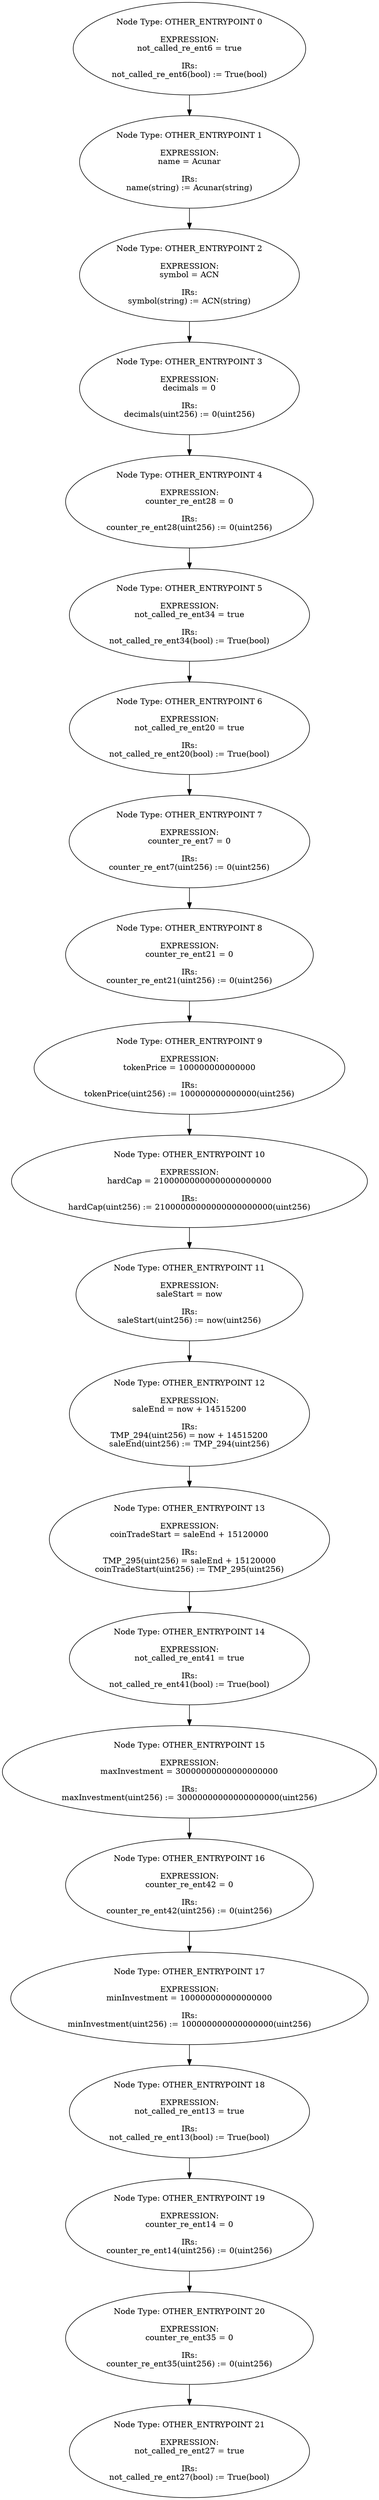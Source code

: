 digraph{
0[label="Node Type: OTHER_ENTRYPOINT 0

EXPRESSION:
not_called_re_ent6 = true

IRs:
not_called_re_ent6(bool) := True(bool)"];
0->1;
1[label="Node Type: OTHER_ENTRYPOINT 1

EXPRESSION:
name = Acunar

IRs:
name(string) := Acunar(string)"];
1->2;
2[label="Node Type: OTHER_ENTRYPOINT 2

EXPRESSION:
symbol = ACN

IRs:
symbol(string) := ACN(string)"];
2->3;
3[label="Node Type: OTHER_ENTRYPOINT 3

EXPRESSION:
decimals = 0

IRs:
decimals(uint256) := 0(uint256)"];
3->4;
4[label="Node Type: OTHER_ENTRYPOINT 4

EXPRESSION:
counter_re_ent28 = 0

IRs:
counter_re_ent28(uint256) := 0(uint256)"];
4->5;
5[label="Node Type: OTHER_ENTRYPOINT 5

EXPRESSION:
not_called_re_ent34 = true

IRs:
not_called_re_ent34(bool) := True(bool)"];
5->6;
6[label="Node Type: OTHER_ENTRYPOINT 6

EXPRESSION:
not_called_re_ent20 = true

IRs:
not_called_re_ent20(bool) := True(bool)"];
6->7;
7[label="Node Type: OTHER_ENTRYPOINT 7

EXPRESSION:
counter_re_ent7 = 0

IRs:
counter_re_ent7(uint256) := 0(uint256)"];
7->8;
8[label="Node Type: OTHER_ENTRYPOINT 8

EXPRESSION:
counter_re_ent21 = 0

IRs:
counter_re_ent21(uint256) := 0(uint256)"];
8->9;
9[label="Node Type: OTHER_ENTRYPOINT 9

EXPRESSION:
tokenPrice = 100000000000000

IRs:
tokenPrice(uint256) := 100000000000000(uint256)"];
9->10;
10[label="Node Type: OTHER_ENTRYPOINT 10

EXPRESSION:
hardCap = 21000000000000000000000

IRs:
hardCap(uint256) := 21000000000000000000000(uint256)"];
10->11;
11[label="Node Type: OTHER_ENTRYPOINT 11

EXPRESSION:
saleStart = now

IRs:
saleStart(uint256) := now(uint256)"];
11->12;
12[label="Node Type: OTHER_ENTRYPOINT 12

EXPRESSION:
saleEnd = now + 14515200

IRs:
TMP_294(uint256) = now + 14515200
saleEnd(uint256) := TMP_294(uint256)"];
12->13;
13[label="Node Type: OTHER_ENTRYPOINT 13

EXPRESSION:
coinTradeStart = saleEnd + 15120000

IRs:
TMP_295(uint256) = saleEnd + 15120000
coinTradeStart(uint256) := TMP_295(uint256)"];
13->14;
14[label="Node Type: OTHER_ENTRYPOINT 14

EXPRESSION:
not_called_re_ent41 = true

IRs:
not_called_re_ent41(bool) := True(bool)"];
14->15;
15[label="Node Type: OTHER_ENTRYPOINT 15

EXPRESSION:
maxInvestment = 30000000000000000000

IRs:
maxInvestment(uint256) := 30000000000000000000(uint256)"];
15->16;
16[label="Node Type: OTHER_ENTRYPOINT 16

EXPRESSION:
counter_re_ent42 = 0

IRs:
counter_re_ent42(uint256) := 0(uint256)"];
16->17;
17[label="Node Type: OTHER_ENTRYPOINT 17

EXPRESSION:
minInvestment = 100000000000000000

IRs:
minInvestment(uint256) := 100000000000000000(uint256)"];
17->18;
18[label="Node Type: OTHER_ENTRYPOINT 18

EXPRESSION:
not_called_re_ent13 = true

IRs:
not_called_re_ent13(bool) := True(bool)"];
18->19;
19[label="Node Type: OTHER_ENTRYPOINT 19

EXPRESSION:
counter_re_ent14 = 0

IRs:
counter_re_ent14(uint256) := 0(uint256)"];
19->20;
20[label="Node Type: OTHER_ENTRYPOINT 20

EXPRESSION:
counter_re_ent35 = 0

IRs:
counter_re_ent35(uint256) := 0(uint256)"];
20->21;
21[label="Node Type: OTHER_ENTRYPOINT 21

EXPRESSION:
not_called_re_ent27 = true

IRs:
not_called_re_ent27(bool) := True(bool)"];
}
